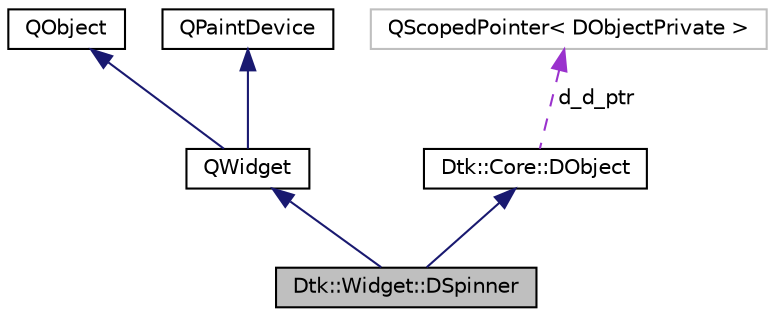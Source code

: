 digraph "Dtk::Widget::DSpinner"
{
  edge [fontname="Helvetica",fontsize="10",labelfontname="Helvetica",labelfontsize="10"];
  node [fontname="Helvetica",fontsize="10",shape=record];
  Node5 [label="Dtk::Widget::DSpinner",height=0.2,width=0.4,color="black", fillcolor="grey75", style="filled", fontcolor="black"];
  Node6 -> Node5 [dir="back",color="midnightblue",fontsize="10",style="solid",fontname="Helvetica"];
  Node6 [label="QWidget",height=0.2,width=0.4,color="black", fillcolor="white", style="filled",URL="/home/xmuli/project/dtk/tags/qtwidgets.tags$qwidget.html"];
  Node7 -> Node6 [dir="back",color="midnightblue",fontsize="10",style="solid",fontname="Helvetica"];
  Node7 [label="QObject",height=0.2,width=0.4,color="black", fillcolor="white", style="filled",URL="/home/xmuli/project/dtk/tags/qtcore.tags$qobject.html"];
  Node8 -> Node6 [dir="back",color="midnightblue",fontsize="10",style="solid",fontname="Helvetica"];
  Node8 [label="QPaintDevice",height=0.2,width=0.4,color="black", fillcolor="white", style="filled",URL="/home/xmuli/project/dtk/tags/qtgui.tags$qpaintdevice.html"];
  Node9 -> Node5 [dir="back",color="midnightblue",fontsize="10",style="solid",fontname="Helvetica"];
  Node9 [label="Dtk::Core::DObject",height=0.2,width=0.4,color="black", fillcolor="white", style="filled",URL="$class_dtk_1_1_core_1_1_d_object.html",tooltip="deepin-tool-kit 中所有公开类的祖先类。 "];
  Node10 -> Node9 [dir="back",color="darkorchid3",fontsize="10",style="dashed",label=" d_d_ptr" ,fontname="Helvetica"];
  Node10 [label="QScopedPointer\< DObjectPrivate \>",height=0.2,width=0.4,color="grey75", fillcolor="white", style="filled"];
}
